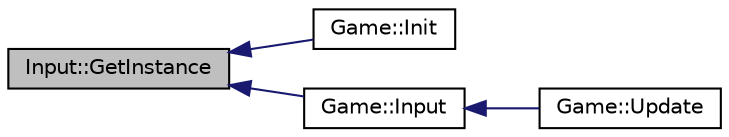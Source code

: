 digraph "Input::GetInstance"
{
  edge [fontname="Helvetica",fontsize="10",labelfontname="Helvetica",labelfontsize="10"];
  node [fontname="Helvetica",fontsize="10",shape=record];
  rankdir="LR";
  Node1 [label="Input::GetInstance",height=0.2,width=0.4,color="black", fillcolor="grey75", style="filled" fontcolor="black"];
  Node1 -> Node2 [dir="back",color="midnightblue",fontsize="10",style="solid",fontname="Helvetica"];
  Node2 [label="Game::Init",height=0.2,width=0.4,color="black", fillcolor="white", style="filled",URL="$class_game.html#a555a9e4719fd49971765a2ab8b090b5c",tooltip="Initialises this object. "];
  Node1 -> Node3 [dir="back",color="midnightblue",fontsize="10",style="solid",fontname="Helvetica"];
  Node3 [label="Game::Input",height=0.2,width=0.4,color="black", fillcolor="white", style="filled",URL="$class_game.html#a7c682bd3c63bdff1e2afa1d939b676b1",tooltip="calls input functions and checks what keys are down. "];
  Node3 -> Node4 [dir="back",color="midnightblue",fontsize="10",style="solid",fontname="Helvetica"];
  Node4 [label="Game::Update",height=0.2,width=0.4,color="black", fillcolor="white", style="filled",URL="$class_game.html#a1c5373c68261c54aff03e6abe40fee52",tooltip="updates all objects that require it "];
}

